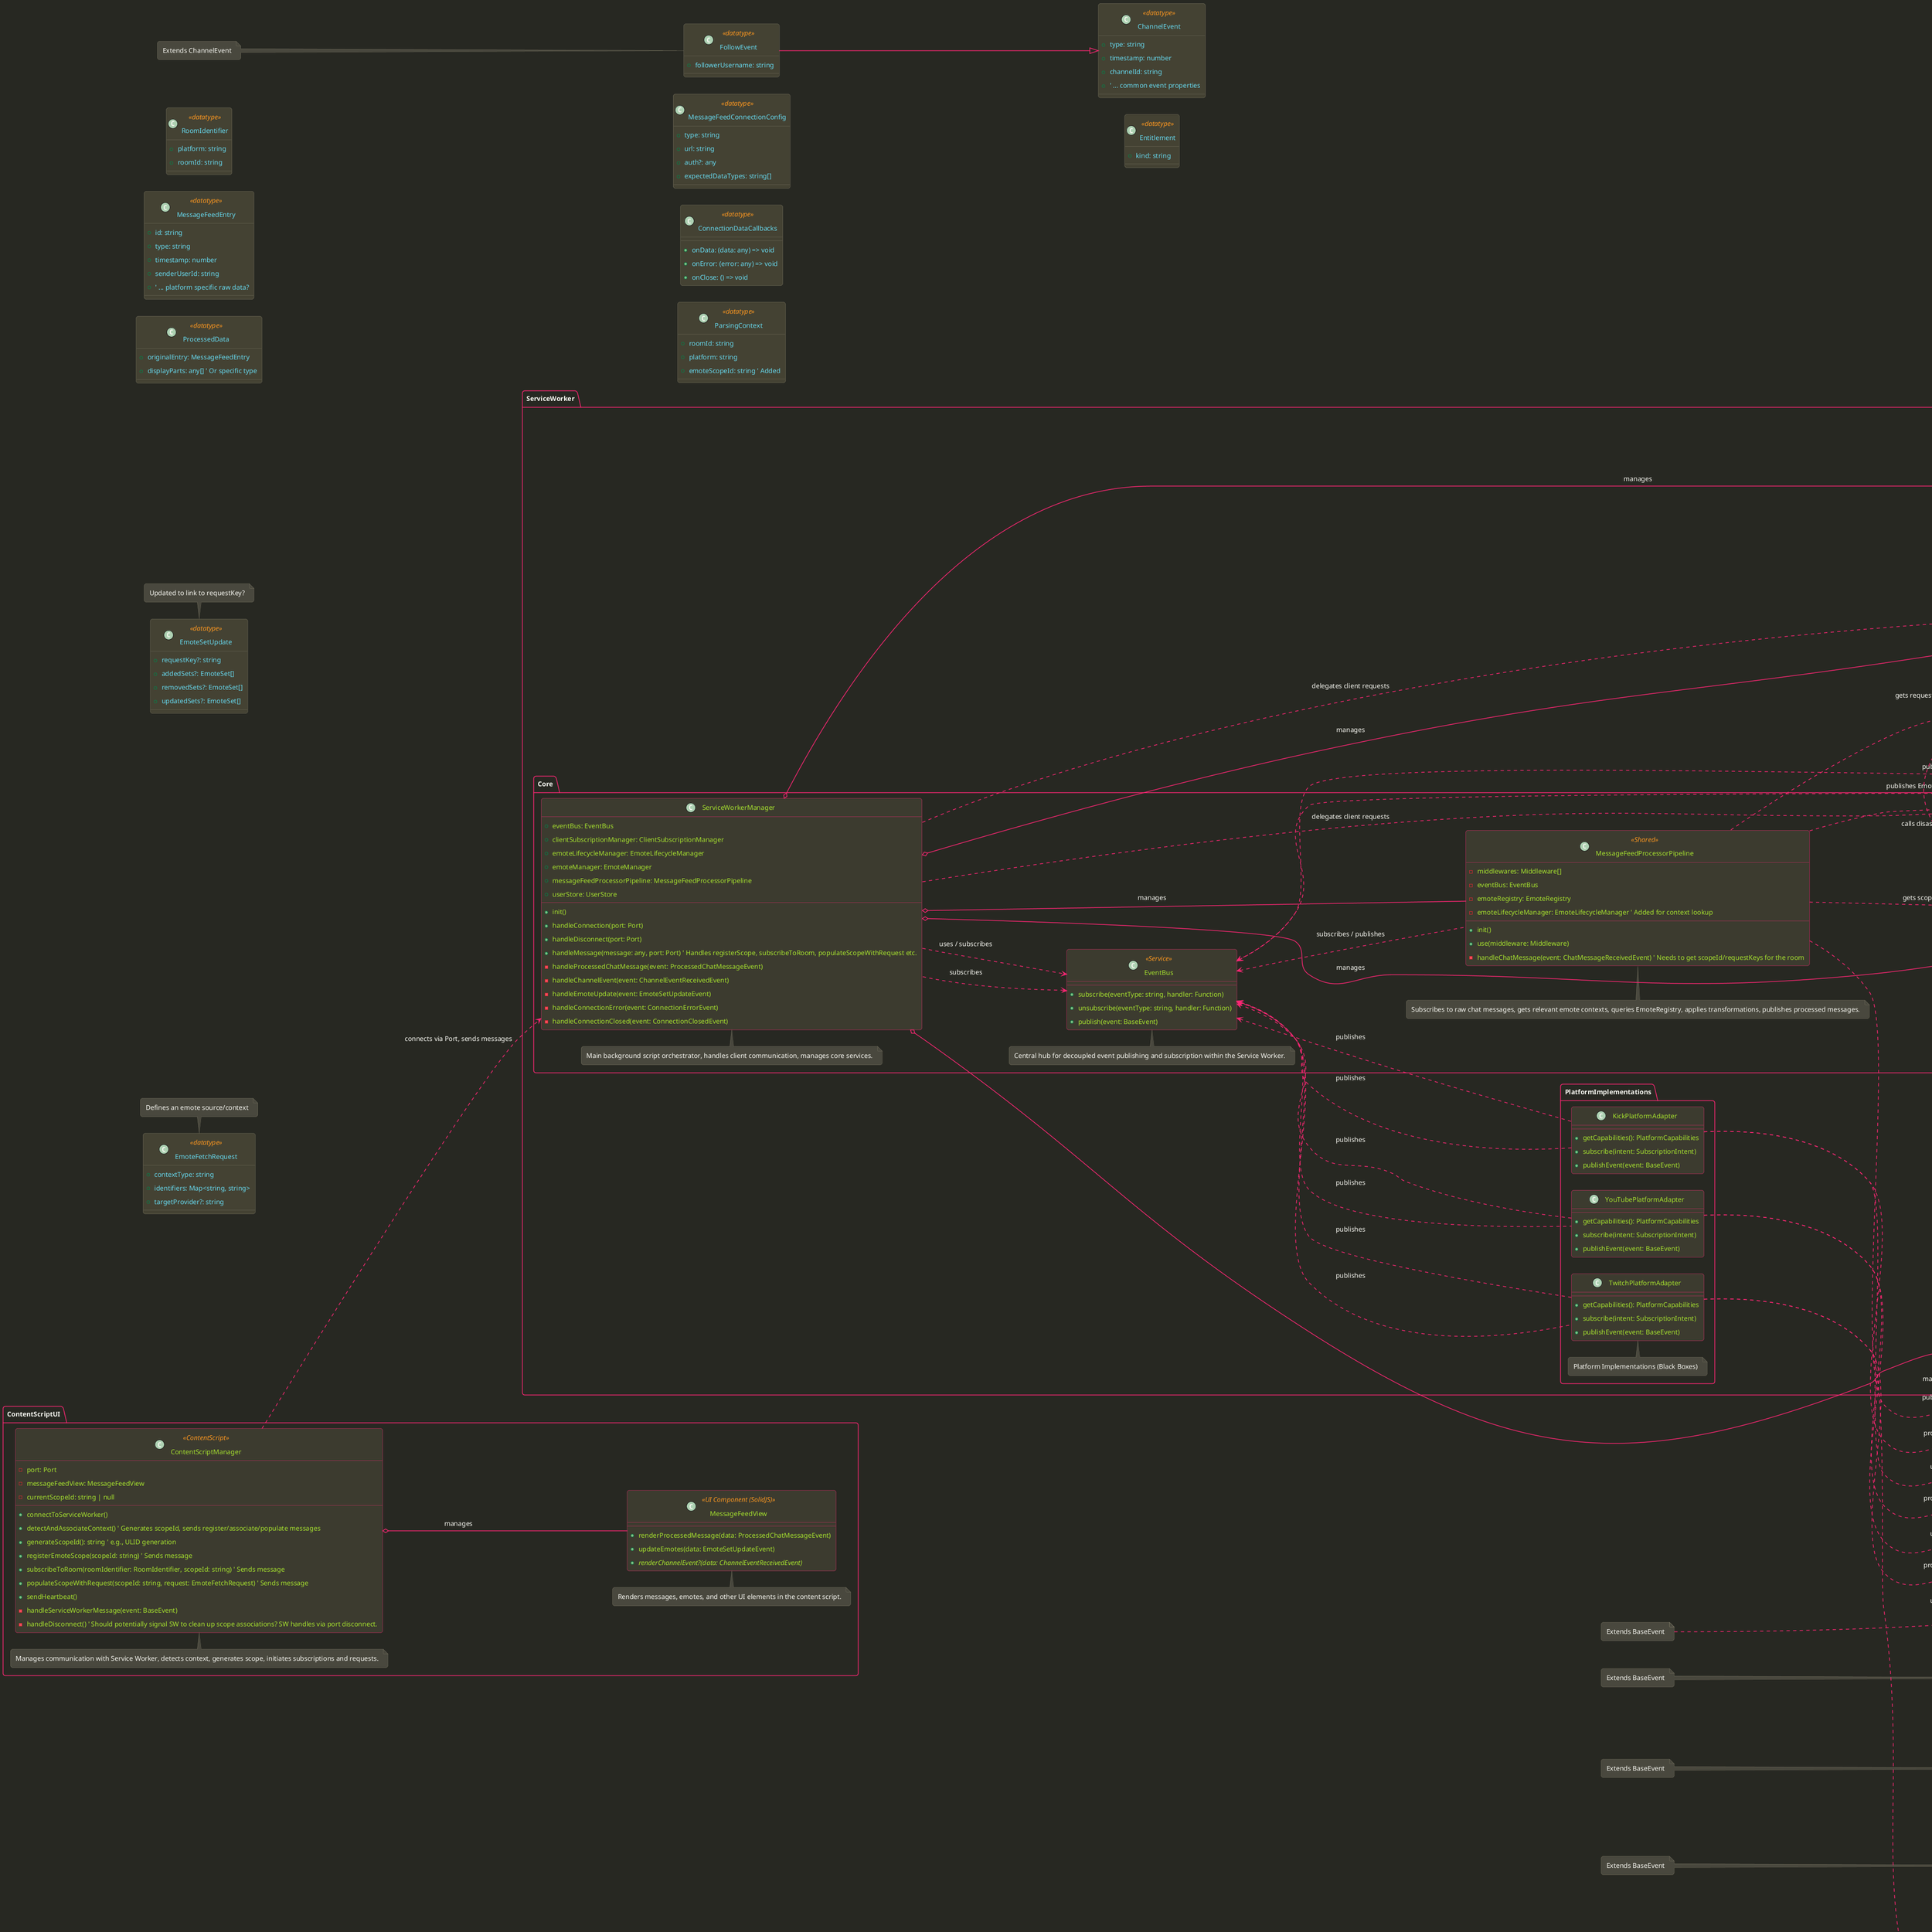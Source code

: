 @startuml architecture_classes

' Monokai-inspired Improved PlantUML Theme
' Base Colors
!$color_bg             = "#272822"
!$color_fg             = "#F8F8F2"
!$color_border         = "#75715E"

' Accent Colors
!$color_accent_red     = "#F92672"
!$color_accent_green   = "#A6E22E"
!$color_accent_yellow  = "#3C3B2F"
!$color_accent_blue    = "#66D9EF"
!$color_accent_orange  = "#FD971F"
!$color_accent_purple  = "#AE81FF"

' Specialized
!$color_datatype_bg    = "#444233"
!$color_interface_bg   = "#2F556B"
!$color_note_bg        = "#49483E"
!$color_note_border    = "#75715E"
!$color_note_font      = "#F8F8F2"

skinparam {
    Shadowing false
    BackgroundColor $color_bg

    DefaultFontColor $color_fg
    DefaultFontName "Consolas", "Monaco", monospace
    DefaultFontSize 14

    ArrowColor $color_accent_red
    ArrowFontColor $color_fg
    ArrowThickness 1.5

    BorderColor $color_border

    PackageBorderColor $color_accent_red
    PackageBackgroundColor $color_bg
    PackageTitleFontColor $color_accent_blue
    PackageFontStyle bold

    ClassBackgroundColor $color_accent_yellow
    ClassBorderColor $color_accent_red
    ClassFontColor $color_fg
    ClassAttributeFontColor $color_accent_green
    ClassStereotypeFontColor $color_accent_orange

    InterfaceBackgroundColor $color_interface_bg
    InterfaceBorderColor $color_accent_red
    InterfaceFontColor $color_fg
    InterfaceAttributeFontColor $color_fg
    InterfaceStereotypeFontColor $color_accent_orange

    NoteBackgroundColor $color_note_bg
    NoteBorderColor $color_note_border
    NoteFontColor $color_note_font

    LegendBackgroundColor $color_border
    LegendBorderColor $color_fg
    LegendFontColor $color_fg
}

skinparam class<<datatype>> {
    BackgroundColor $color_datatype_bg
    BorderColor $color_border
    FontColor $color_fg
    AttributeFontColor $color_accent_blue
    StereotypeFontColor $color_accent_orange
}


' General enhancements for better visuals
skinparam roundCorner 10
skinparam padding 5
skinparam linetype orthogonal

left to right direction
' top to bottom direction

' High-Level Grouping: Service Worker Internals
package ServiceWorker {
    package Core {
        class ServiceWorkerManager {
            + eventBus: EventBus
            + clientSubscriptionManager: ClientSubscriptionManager
            + emoteLifecycleManager: EmoteLifecycleManager
            + emoteManager: EmoteManager
            + messageFeedProcessorPipeline: MessageFeedProcessorPipeline
            + userStore: UserStore
            + init()
            + handleConnection(port: Port)
            + handleDisconnect(port: Port)
            + handleMessage(message: any, port: Port) ' Handles registerScope, subscribeToRoom, populateScopeWithRequest etc.
            - handleProcessedChatMessage(event: ProcessedChatMessageEvent)
            - handleChannelEvent(event: ChannelEventReceivedEvent)
            - handleEmoteUpdate(event: EmoteSetUpdateEvent)
            - handleConnectionError(event: ConnectionErrorEvent)
            - handleConnectionClosed(event: ConnectionClosedEvent)
        }
        note top of ServiceWorkerManager : Main background script orchestrator, handles client communication, manages core services.

        class EventBus <<Service>> {
            + subscribe(eventType: string, handler: Function)
            + unsubscribe(eventType: string, handler: Function)
            + publish(event: BaseEvent)
        }
        note top of EventBus : Central hub for decoupled event publishing and subscription within the Service Worker.

        class ClientSubscriptionManager {
            - roomSubscriptions: Map<string, RoomSubscription> ' Key: roomKey derived from RoomIdentifier
            + addSubscription(roomIdentifier: RoomIdentifier, port: Port, emoteScopeId: string) ' Added scopeId
            + removeSubscription(port: Port) ' Triggers disassociation in EmoteLifecycleManager
            + getPortsForRoom(roomIdentifier: RoomIdentifier): Set<Port>
            + getScopeIdForRoom(roomIdentifier: RoomIdentifier): string | undefined
        }
        note top of ClientSubscriptionManager : Tracks client ports per room, manages RoomSubscription lifecycle, notifies EmoteLifecycleManager on disconnect.

        class MessageFeedProcessorPipeline <<Shared>> {
            - middlewares: Middleware[]
            - eventBus: EventBus
            - emoteRegistry: EmoteRegistry
            - emoteLifecycleManager: EmoteLifecycleManager ' Added for context lookup
            + init()
            + use(middleware: Middleware)
            - handleChatMessage(event: ChatMessageReceivedEvent) ' Needs to get scopeId/requestKeys for the room
        }
        note top of MessageFeedProcessorPipeline : Subscribes to raw chat messages, gets relevant emote contexts, queries EmoteRegistry, applies transformations, publishes processed messages.
    }

    package EmoteSystem {
        class EmoteLifecycleManager <<ServiceWorker Component>> {
            - scopes: Map<string, EmoteScopeState> ' Key: emoteScopeId (client GUID/ULID)
            - roomToScopeId: Map<string, string> ' Key: roomKey derived from RoomIdentifier
            - requestRefCounts: Map<string, number> ' Key: requestKey derived from EmoteFetchRequest
            - activeRequests: Map<string, EmoteFetchRequest> ' Key: requestKey
            - emoteManager: EmoteManager
            + registerScope(emoteScopeId: string)
            + associateRoom(roomKey: string, emoteScopeId: string)
            + disassociateRoom(roomKey: string) ' Called by ClientSubscriptionManager
            + populateScopeWithRequest(emoteScopeId: string, request: EmoteFetchRequest)
            + getFetchRequestKeysForScope(emoteScopeId: string): Set<string>
            - _generateRequestKey(request: EmoteFetchRequest): string
            - _incrementRequestRef(requestKey: string)
            - _decrementRequestRef(requestKey: string)
        }
        note top of EmoteLifecycleManager : Manages EmoteScope lifecycles, tracks request references, and triggers EmoteManager subscriptions.

        class EmoteScopeState <<datatype>> {
            + id: string ' emoteScopeId
            + associatedRoomKeys: Set<string>
            + requestedFetchKeys: Set<string> ' Keys derived from EmoteFetchRequest
            + isActive: boolean
        }
        note top of EmoteScopeState : Internal state for an EmoteScope managed by EmoteLifecycleManager.

        class EmoteManager <<ServiceWorker Component>> {
            - emoteProviders: IEmoteProvider[]
            - emoteRegistry: EmoteRegistry
            - eventBus: EventBus
            - activeProviderSubscriptions: Map<string, any> ' Key: requestKey? Tracks active provider subscriptions
            + subscribeToEmotes(request: EmoteFetchRequest) ' Called by EmoteLifecycleManager
            + unsubscribeFromEmotes(request: EmoteFetchRequest) ' Called by EmoteLifecycleManager
            - handleProviderUpdate(update: EmoteSetUpdate) ' Callback from provider
        }
        note top of EmoteManager : Orchestrates actual fetching via IEmoteProviders and manages EmoteRegistry based on subscribe/unsubscribe calls from EmoteLifecycleManager.

        class EmoteRegistry <<ServiceWorker Component>> {
            - emoteSets: Map<string, EmoteSet> ' Key: Globally unique set ID (e.g., provider:setId)
            - emotes: Map<string, Emote> ' Key: Globally unique emote ID (e.g., provider:emoteId)
            - emotesByName: Map<string, Emote> ' Key: Potentially scoped emote name
            - fetchKeyToSetIds: Map<string, Set<string>> ' Key: requestKey derived from EmoteFetchRequest
            + addOrUpdateEmoteSet(emoteSet: EmoteSet, requestKey: string)
            + removeEmoteSet(setId: string) ' Needs careful handling if sets are shared
            + getEmoteByName(name: string, relevantRequestKeys: string[]): Emote | undefined ' Updated parameter
            + getAllEmoteSetsForContexts(requestKeys: string[]): EmoteSet[] ' Updated parameter
        }
        note top of EmoteRegistry : Central storage for emotes and emote sets. Queried by MessageFeedProcessorPipeline using context info.

        interface IEmoteProvider {
            + fetchEmotes(request: EmoteFetchRequest): Promise<EmoteSet[]>
            + {abstract} subscribeToUpdates?(request: EmoteFetchRequest, updateCallback: (update: EmoteSetUpdate) => void): Promise<void>
            + {abstract} unsubscribeFromUpdates?(request: EmoteFetchRequest): Promise<void>
            + {abstract} canHandleRequest?(request: EmoteFetchRequest): boolean
        }
        note top of IEmoteProvider : Interface for emote providers. Fetches sets based on EmoteFetchRequest, may support updates.
    }

    package PlatformImplementations {
        class TwitchPlatformAdapter {
            + getCapabilities(): PlatformCapabilities
            + subscribe(intent: SubscriptionIntent)
            + publishEvent(event: BaseEvent)
        }
        note top of TwitchPlatformAdapter : Platform Implementations (Black Boxes)

        class YouTubePlatformAdapter {
            + getCapabilities(): PlatformCapabilities
            + subscribe(intent: SubscriptionIntent)
            + publishEvent(event: BaseEvent)
        }
        class KickPlatformAdapter {
            + getCapabilities(): PlatformCapabilities
            + subscribe(intent: SubscriptionIntent)
            + publishEvent(event: BaseEvent)
        }
    }

    package EmoteProviderImplementations {
        class SeventvEmoteProvider {
            + fetchEmotes(request: EmoteFetchRequest): Promise<EmoteSet[]>
        }
        SeventvEmoteProvider --|> ServiceWorker.EmoteSystem.IEmoteProvider : implements
        note top of SeventvEmoteProvider : Emote Provider Implementations

        class KickEmoteProvider {
            + fetchEmotes(request: EmoteFetchRequest): Promise<EmoteSet[]>
        }
        KickEmoteProvider --|> ServiceWorker.EmoteSystem.IEmoteProvider : implements
    }
}

' Content Script UI (Separate Top-Level Package)
package ContentScriptUI {
    class ContentScriptManager <<ContentScript>> {
        - port: Port
        - messageFeedView: MessageFeedView
        - currentScopeId: string | null
        + connectToServiceWorker()
        + detectAndAssociateContext() ' Generates scopeId, sends register/associate/populate messages
        + generateScopeId(): string ' e.g., ULID generation
        + registerEmoteScope(scopeId: string) ' Sends message
        + subscribeToRoom(roomIdentifier: RoomIdentifier, scopeId: string) ' Sends message
        + populateScopeWithRequest(scopeId: string, request: EmoteFetchRequest) ' Sends message
        + sendHeartbeat()
        - handleServiceWorkerMessage(event: BaseEvent)
        - handleDisconnect() ' Should potentially signal SW to clean up scope associations? SW handles via port disconnect.
    }
    note top of ContentScriptManager : Manages communication with Service Worker, detects context, generates scope, initiates subscriptions and requests.

    class MessageFeedView <<UI Component (SolidJS)>> {
        + renderProcessedMessage(data: ProcessedChatMessageEvent)
        + updateEmotes(data: EmoteSetUpdateEvent)
        + {abstract} renderChannelEvent?(data: ChannelEventReceivedEvent)
    }
    note top of MessageFeedView : Renders messages, emotes, and other UI elements in the content script.
}

' Shared Data Types (Separate Top-Level Package)
class Emote <<datatype>> {
    + id: string
    + name: string
    + url: string
    + provider: string
}
class EmoteSet <<datatype>> {
    + id: string
    + provider: string
    + emotes: Emote[]
}
class RoomIdentifier <<datatype>> {
    + platform: string
    + roomId: string
}
class EmoteFetchRequest <<datatype>> {
    + contextType: string
    + identifiers: Map<string, string>
    + targetProvider?: string
}
note top of EmoteFetchRequest : Defines an emote source/context

class MessageFeedEntry <<datatype>> {
    + id: string
    + type: string
    + timestamp: number
    + senderUserId: string
    + ' ... platform specific raw data?
}
class ProcessedData <<datatype>> {
    + originalEntry: MessageFeedEntry
    + displayParts: any[] ' Or specific type
}
class EmoteSetUpdate <<datatype>> {
    + requestKey?: string
    + addedSets?: EmoteSet[]
    + removedSets?: EmoteSet[]
    + updatedSets?: EmoteSet[]
}
note top of EmoteSetUpdate : Updated to link to requestKey?

class MessageFeedConnectionConfig <<datatype>> {
    + type: string
    + url: string
    + auth?: any
    + expectedDataTypes: string[]
}
class ChannelEvent <<datatype>> {
    + type: string
    + timestamp: number
    + channelId: string
    + ' ... common event properties
}
class FollowEvent <<datatype>> {
    + followerUsername: string
}
FollowEvent --|> ChannelEvent
note left of FollowEvent : Extends ChannelEvent

class BaseEvent <<datatype>> {
    + timestamp: number
    + roomId: string
    + platform: string
}
class ChatMessageReceivedEvent <<datatype>> {
    + type: "ChatMessageReceived"
    + message: MessageFeedEntry
}
ChatMessageReceivedEvent --|> BaseEvent
note left of ChatMessageReceivedEvent : Extends BaseEvent

class ChannelEventReceivedEvent <<datatype>> {
    + type: "ChannelEventReceived"
    + event: ChannelEvent
}
ChannelEventReceivedEvent --|> BaseEvent
note left of ChannelEventReceivedEvent : Extends BaseEvent

class ProcessedChatMessageEvent <<datatype>> {
    + type: "ProcessedChatMessage"
    + processedData: ProcessedData
}
ProcessedChatMessageEvent --|> BaseEvent
note left of ProcessedChatMessageEvent : Extends BaseEvent

class EmoteSetUpdateEvent <<datatype>> {
    + type: "EmoteSetUpdate"
    + update: EmoteSetUpdate
}
EmoteSetUpdateEvent --|> BaseEvent
note top of EmoteSetUpdateEvent : Signals that emotes relevant to a context (requestKey) have changed.

class ConnectionErrorEvent <<datatype>> {
    + type: "ConnectionError"
    + messageFeedId: string
    + error: any
}
ConnectionErrorEvent --|> BaseEvent
note left of ConnectionErrorEvent : Extends BaseEvent

class ConnectionClosedEvent <<datatype>> {
    + type: "ConnectionClosed"
    + messageFeedId: string
    + reason?: string
}
ConnectionClosedEvent --|> BaseEvent
note left of ConnectionClosedEvent : Extends BaseEvent

class ConnectionDataCallbacks <<datatype>> {
    + onData: (data: any) => void
    + onError: (error: any) => void
    + onClose: () => void
}
class ParsingContext <<datatype>> {
    + roomId: string
    + platform: string
    + emoteScopeId: string ' Added
}
class SubscriptionIntent <<datatype>> {
    + type: string
    + identifiers: Map<string, string>
    + options: Map<string, any>
}
class PlatformCapabilities <<datatype>> {
    + supportedFeeds: string[]
    + requiredIdentifiers: string[]
    + optionalFeatures: string[]
}
class RoomSubscription <<datatype>> {
    + ports: Set<Port>
    + messageStore: MessageStore
    + activeUserIds: Set<string>
    + emoteScopeId: string ' Added
}
class MessageStore {
    + addMessage(msg: MessageFeedEntry)
    + getHistory(start: number, end: number): MessageFeedEntry[]
}
note top of MessageStore : Not explicitly datatype, but holds data

class UserStore {
    - users: Map<string, User>
    + getUser(userId: string): User
    + incrementRoomSubscriptionRef(userId: string)
    + decrementRoomSubscriptionRef(userId: string)
    + updateUserEntitlements(userId: string, entitlements: Entitlement[])
}
note top of UserStore : Not explicitly datatype, but holds data

class User <<datatype>> {
    + userId: string
    + displayName: string
    + entitlements: Entitlement[]
    + roomSubscriptionRefCount: number
}
class Entitlement <<datatype>> {
    + kind: string
}
' Re-include EmoteScopeState here for relationship clarity if needed, or keep in EmoteSystem
' ServiceWorker.EmoteSystem.EmoteScopeState --|> EmoteScopeState ' Assuming it's defined once in DataTypes for consistency


' Relationships (Updated with fully qualified names)
' ServiceWorkerManager Relationships
ServiceWorker.Core.ServiceWorkerManager o-- ServiceWorker.Core.ClientSubscriptionManager : manages
ServiceWorker.Core.ServiceWorkerManager o-- ServiceWorker.EmoteSystem.EmoteLifecycleManager : manages
ServiceWorker.Core.ServiceWorkerManager o-- ServiceWorker.EmoteSystem.EmoteManager : manages
ServiceWorker.Core.ServiceWorkerManager o-- ServiceWorker.Core.MessageFeedProcessorPipeline : manages
ServiceWorker.Core.ServiceWorkerManager o-- UserStore : manages
ServiceWorker.Core.ServiceWorkerManager ..> ServiceWorker.Core.EventBus : uses / subscribes
ServiceWorker.Core.ServiceWorkerManager ..> ServiceWorker.EmoteSystem.EmoteLifecycleManager : delegates client requests
ServiceWorker.Core.ServiceWorkerManager ..> ServiceWorker.Core.ClientSubscriptionManager : delegates client requests

' EventBus Relationships (Dependencies shown via usage)
ServiceWorker.Core.EventBus <.. ServiceWorker.Core.ServiceWorkerManager : subscribes
ServiceWorker.Core.EventBus <.. ServiceWorker.Core.MessageFeedProcessorPipeline : subscribes / publishes
ServiceWorker.Core.EventBus <.. ServiceWorker.EmoteSystem.EmoteManager : publishes
ServiceWorker.Core.EventBus <.. ServiceWorker.PlatformImplementations.TwitchPlatformAdapter : publishes
ServiceWorker.Core.EventBus <.. ServiceWorker.PlatformImplementations.YouTubePlatformAdapter : publishes
ServiceWorker.Core.EventBus <.. ServiceWorker.PlatformImplementations.KickPlatformAdapter : publishes

' EmoteLifecycleManager Relationships
ServiceWorker.EmoteSystem.EmoteLifecycleManager *-- ServiceWorker.EmoteSystem.EmoteScopeState : manages state
ServiceWorker.EmoteSystem.EmoteLifecycleManager ..> ServiceWorker.EmoteSystem.EmoteManager : calls subscribe/unsubscribe
' ServiceWorker.EmoteSystem.EmoteLifecycleManager ..> ServiceWorker.EmoteSystem.EmoteRegistry : uses requestKeys for context (Pipeline does this)

' EmoteManager Relationships
ServiceWorker.EmoteSystem.EmoteManager ..> ServiceWorker.EmoteSystem.IEmoteProvider : uses
ServiceWorker.EmoteSystem.EmoteManager ..> ServiceWorker.EmoteSystem.EmoteRegistry : updates
ServiceWorker.EmoteSystem.EmoteManager ..> ServiceWorker.Core.EventBus : publishes EmoteSetUpdateEvent

' IEmoteProvider Relationships
ServiceWorker.EmoteSystem.IEmoteProvider <.. ServiceWorker.EmoteSystem.EmoteManager : invokes updateCallback
ServiceWorker.EmoteSystem.IEmoteProvider ..> UserStore : updates entitlements ' Potentially

' EmoteRegistry Relationships
ServiceWorker.EmoteSystem.EmoteRegistry "1" *-- "*" EmoteSet : contains
ServiceWorker.EmoteSystem.EmoteRegistry "1" *-- "*" Emote : contains
EmoteSet "1" *-- "*" Emote : contains

' MessageFeedProcessorPipeline Relationships
ServiceWorker.Core.MessageFeedProcessorPipeline ..> ProcessedChatMessageEvent : publishes
ServiceWorker.Core.MessageFeedProcessorPipeline ..> ServiceWorker.EmoteSystem.EmoteRegistry : queries emotes
ServiceWorker.Core.MessageFeedProcessorPipeline ..> ServiceWorker.EmoteSystem.EmoteLifecycleManager : gets requestKeys for scope
ServiceWorker.Core.MessageFeedProcessorPipeline ..> ServiceWorker.Core.ClientSubscriptionManager : gets scopeId for room

' ContentScriptManager Relationships
ContentScriptUI.ContentScriptManager ..> ServiceWorker.Core.ServiceWorkerManager : connects via Port, sends messages
ContentScriptUI.ContentScriptManager o-- ContentScriptUI.MessageFeedView : manages

' ClientSubscriptionManager Relationships
ServiceWorker.Core.ClientSubscriptionManager ..> ServiceWorker.EmoteSystem.EmoteLifecycleManager : calls disassociateRoom
ServiceWorker.Core.ClientSubscriptionManager "1" *-- "*" RoomSubscription : manages
ServiceWorker.Core.ClientSubscriptionManager ..> MessageStore : adds message
ServiceWorker.Core.ClientSubscriptionManager ..> UserStore : updates ref counts

' RoomSubscription Relationships
RoomSubscription *-- MessageStore : owns
RoomSubscription ..> ServiceWorker.EmoteSystem.EmoteScopeState : references via ID

' PlatformImplementations Relationships
ServiceWorker.PlatformImplementations.TwitchPlatformAdapter ..> ServiceWorker.Core.EventBus : publishes
ServiceWorker.PlatformImplementations.YouTubePlatformAdapter ..> ServiceWorker.Core.EventBus : publishes
ServiceWorker.PlatformImplementations.KickPlatformAdapter ..> ServiceWorker.Core.EventBus : publishes
ServiceWorker.PlatformImplementations.TwitchPlatformAdapter ..> PlatformCapabilities : provides
ServiceWorker.PlatformImplementations.YouTubePlatformAdapter ..> PlatformCapabilities : provides
ServiceWorker.PlatformImplementations.KickPlatformAdapter ..> PlatformCapabilities : provides
ServiceWorker.PlatformImplementations.TwitchPlatformAdapter ..> SubscriptionIntent : uses
ServiceWorker.PlatformImplementations.YouTubePlatformAdapter ..> SubscriptionIntent : uses
ServiceWorker.PlatformImplementations.KickPlatformAdapter ..> SubscriptionIntent : uses

' EmoteProviderImplementations Relationships
ServiceWorker.EmoteSystem.EmoteManager ..> ServiceWorker.EmoteProviderImplementations.SeventvEmoteProvider : uses
ServiceWorker.EmoteSystem.EmoteManager ..> ServiceWorker.EmoteProviderImplementations.KickEmoteProvider : uses

' UserStore Relationships
UserStore "1" *-- "*" User : stores

@enduml
